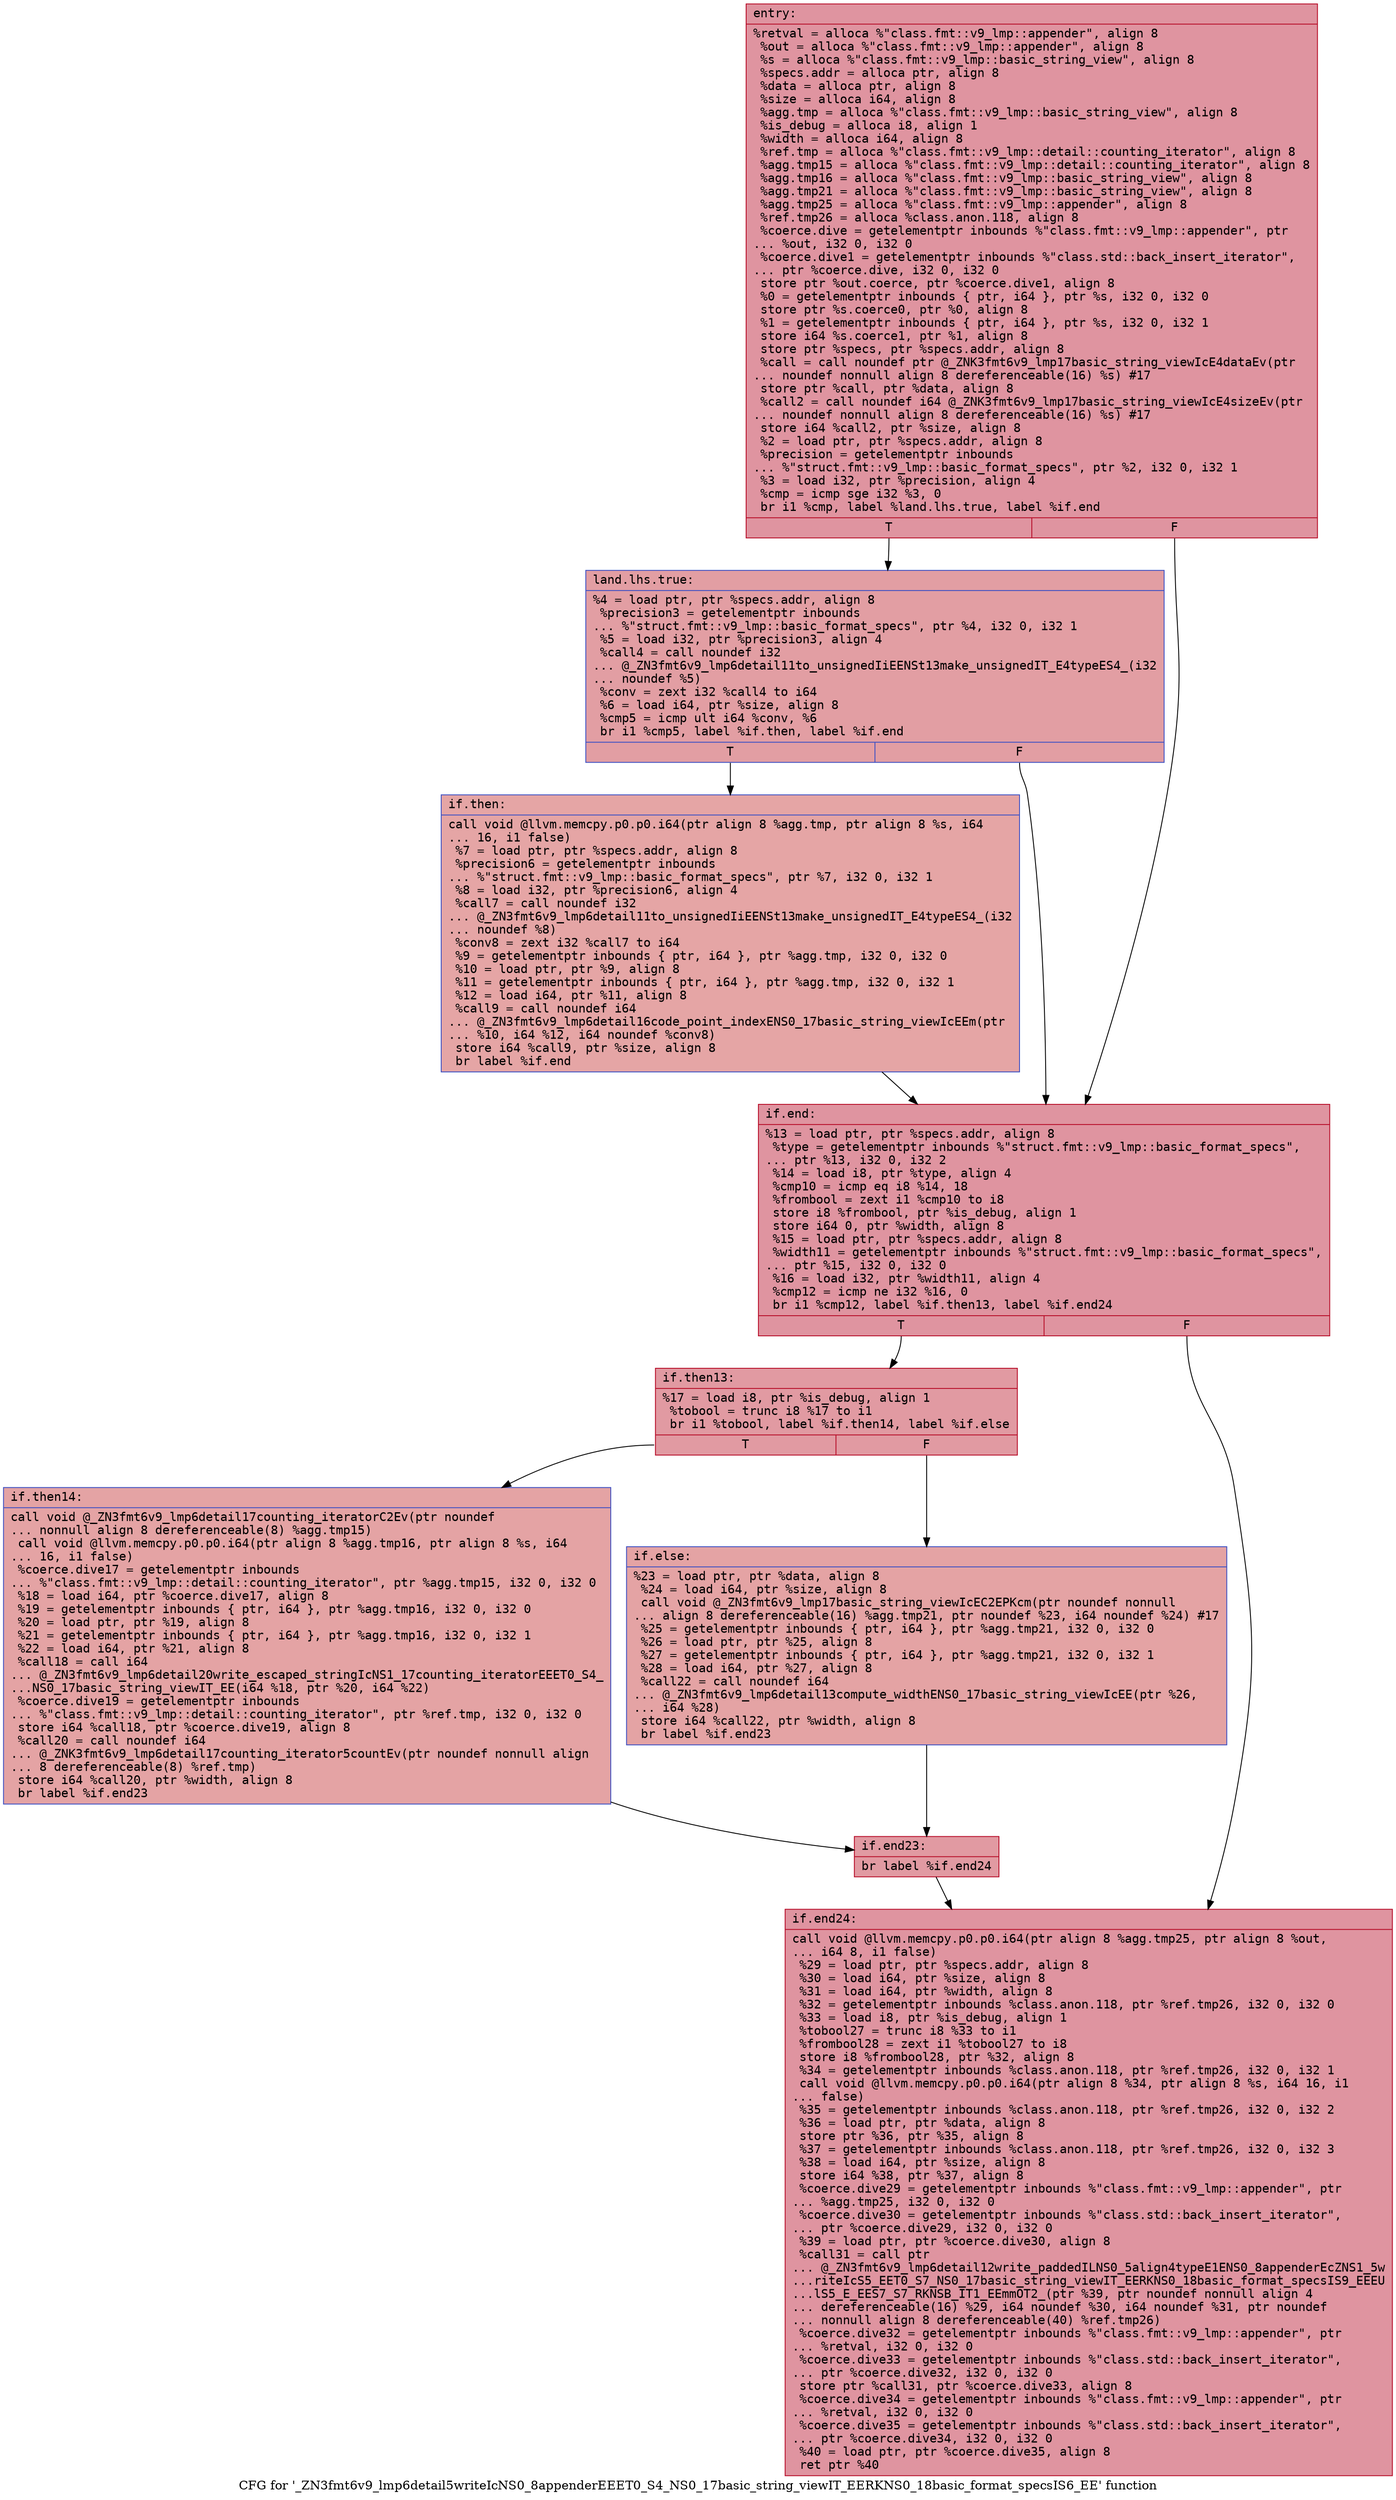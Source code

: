 digraph "CFG for '_ZN3fmt6v9_lmp6detail5writeIcNS0_8appenderEEET0_S4_NS0_17basic_string_viewIT_EERKNS0_18basic_format_specsIS6_EE' function" {
	label="CFG for '_ZN3fmt6v9_lmp6detail5writeIcNS0_8appenderEEET0_S4_NS0_17basic_string_viewIT_EERKNS0_18basic_format_specsIS6_EE' function";

	Node0x55fec36b52c0 [shape=record,color="#b70d28ff", style=filled, fillcolor="#b70d2870" fontname="Courier",label="{entry:\l|  %retval = alloca %\"class.fmt::v9_lmp::appender\", align 8\l  %out = alloca %\"class.fmt::v9_lmp::appender\", align 8\l  %s = alloca %\"class.fmt::v9_lmp::basic_string_view\", align 8\l  %specs.addr = alloca ptr, align 8\l  %data = alloca ptr, align 8\l  %size = alloca i64, align 8\l  %agg.tmp = alloca %\"class.fmt::v9_lmp::basic_string_view\", align 8\l  %is_debug = alloca i8, align 1\l  %width = alloca i64, align 8\l  %ref.tmp = alloca %\"class.fmt::v9_lmp::detail::counting_iterator\", align 8\l  %agg.tmp15 = alloca %\"class.fmt::v9_lmp::detail::counting_iterator\", align 8\l  %agg.tmp16 = alloca %\"class.fmt::v9_lmp::basic_string_view\", align 8\l  %agg.tmp21 = alloca %\"class.fmt::v9_lmp::basic_string_view\", align 8\l  %agg.tmp25 = alloca %\"class.fmt::v9_lmp::appender\", align 8\l  %ref.tmp26 = alloca %class.anon.118, align 8\l  %coerce.dive = getelementptr inbounds %\"class.fmt::v9_lmp::appender\", ptr\l... %out, i32 0, i32 0\l  %coerce.dive1 = getelementptr inbounds %\"class.std::back_insert_iterator\",\l... ptr %coerce.dive, i32 0, i32 0\l  store ptr %out.coerce, ptr %coerce.dive1, align 8\l  %0 = getelementptr inbounds \{ ptr, i64 \}, ptr %s, i32 0, i32 0\l  store ptr %s.coerce0, ptr %0, align 8\l  %1 = getelementptr inbounds \{ ptr, i64 \}, ptr %s, i32 0, i32 1\l  store i64 %s.coerce1, ptr %1, align 8\l  store ptr %specs, ptr %specs.addr, align 8\l  %call = call noundef ptr @_ZNK3fmt6v9_lmp17basic_string_viewIcE4dataEv(ptr\l... noundef nonnull align 8 dereferenceable(16) %s) #17\l  store ptr %call, ptr %data, align 8\l  %call2 = call noundef i64 @_ZNK3fmt6v9_lmp17basic_string_viewIcE4sizeEv(ptr\l... noundef nonnull align 8 dereferenceable(16) %s) #17\l  store i64 %call2, ptr %size, align 8\l  %2 = load ptr, ptr %specs.addr, align 8\l  %precision = getelementptr inbounds\l... %\"struct.fmt::v9_lmp::basic_format_specs\", ptr %2, i32 0, i32 1\l  %3 = load i32, ptr %precision, align 4\l  %cmp = icmp sge i32 %3, 0\l  br i1 %cmp, label %land.lhs.true, label %if.end\l|{<s0>T|<s1>F}}"];
	Node0x55fec36b52c0:s0 -> Node0x55fec36b5730[tooltip="entry -> land.lhs.true\nProbability 50.00%" ];
	Node0x55fec36b52c0:s1 -> Node0x55fec36b6a90[tooltip="entry -> if.end\nProbability 50.00%" ];
	Node0x55fec36b5730 [shape=record,color="#3d50c3ff", style=filled, fillcolor="#be242e70" fontname="Courier",label="{land.lhs.true:\l|  %4 = load ptr, ptr %specs.addr, align 8\l  %precision3 = getelementptr inbounds\l... %\"struct.fmt::v9_lmp::basic_format_specs\", ptr %4, i32 0, i32 1\l  %5 = load i32, ptr %precision3, align 4\l  %call4 = call noundef i32\l... @_ZN3fmt6v9_lmp6detail11to_unsignedIiEENSt13make_unsignedIT_E4typeES4_(i32\l... noundef %5)\l  %conv = zext i32 %call4 to i64\l  %6 = load i64, ptr %size, align 8\l  %cmp5 = icmp ult i64 %conv, %6\l  br i1 %cmp5, label %if.then, label %if.end\l|{<s0>T|<s1>F}}"];
	Node0x55fec36b5730:s0 -> Node0x55fec36b6d80[tooltip="land.lhs.true -> if.then\nProbability 50.00%" ];
	Node0x55fec36b5730:s1 -> Node0x55fec36b6a90[tooltip="land.lhs.true -> if.end\nProbability 50.00%" ];
	Node0x55fec36b6d80 [shape=record,color="#3d50c3ff", style=filled, fillcolor="#c5333470" fontname="Courier",label="{if.then:\l|  call void @llvm.memcpy.p0.p0.i64(ptr align 8 %agg.tmp, ptr align 8 %s, i64\l... 16, i1 false)\l  %7 = load ptr, ptr %specs.addr, align 8\l  %precision6 = getelementptr inbounds\l... %\"struct.fmt::v9_lmp::basic_format_specs\", ptr %7, i32 0, i32 1\l  %8 = load i32, ptr %precision6, align 4\l  %call7 = call noundef i32\l... @_ZN3fmt6v9_lmp6detail11to_unsignedIiEENSt13make_unsignedIT_E4typeES4_(i32\l... noundef %8)\l  %conv8 = zext i32 %call7 to i64\l  %9 = getelementptr inbounds \{ ptr, i64 \}, ptr %agg.tmp, i32 0, i32 0\l  %10 = load ptr, ptr %9, align 8\l  %11 = getelementptr inbounds \{ ptr, i64 \}, ptr %agg.tmp, i32 0, i32 1\l  %12 = load i64, ptr %11, align 8\l  %call9 = call noundef i64\l... @_ZN3fmt6v9_lmp6detail16code_point_indexENS0_17basic_string_viewIcEEm(ptr\l... %10, i64 %12, i64 noundef %conv8)\l  store i64 %call9, ptr %size, align 8\l  br label %if.end\l}"];
	Node0x55fec36b6d80 -> Node0x55fec36b6a90[tooltip="if.then -> if.end\nProbability 100.00%" ];
	Node0x55fec36b6a90 [shape=record,color="#b70d28ff", style=filled, fillcolor="#b70d2870" fontname="Courier",label="{if.end:\l|  %13 = load ptr, ptr %specs.addr, align 8\l  %type = getelementptr inbounds %\"struct.fmt::v9_lmp::basic_format_specs\",\l... ptr %13, i32 0, i32 2\l  %14 = load i8, ptr %type, align 4\l  %cmp10 = icmp eq i8 %14, 18\l  %frombool = zext i1 %cmp10 to i8\l  store i8 %frombool, ptr %is_debug, align 1\l  store i64 0, ptr %width, align 8\l  %15 = load ptr, ptr %specs.addr, align 8\l  %width11 = getelementptr inbounds %\"struct.fmt::v9_lmp::basic_format_specs\",\l... ptr %15, i32 0, i32 0\l  %16 = load i32, ptr %width11, align 4\l  %cmp12 = icmp ne i32 %16, 0\l  br i1 %cmp12, label %if.then13, label %if.end24\l|{<s0>T|<s1>F}}"];
	Node0x55fec36b6a90:s0 -> Node0x55fec36b74b0[tooltip="if.end -> if.then13\nProbability 62.50%" ];
	Node0x55fec36b6a90:s1 -> Node0x55fec36b8150[tooltip="if.end -> if.end24\nProbability 37.50%" ];
	Node0x55fec36b74b0 [shape=record,color="#b70d28ff", style=filled, fillcolor="#bb1b2c70" fontname="Courier",label="{if.then13:\l|  %17 = load i8, ptr %is_debug, align 1\l  %tobool = trunc i8 %17 to i1\l  br i1 %tobool, label %if.then14, label %if.else\l|{<s0>T|<s1>F}}"];
	Node0x55fec36b74b0:s0 -> Node0x55fec36b8390[tooltip="if.then13 -> if.then14\nProbability 50.00%" ];
	Node0x55fec36b74b0:s1 -> Node0x55fec36b8410[tooltip="if.then13 -> if.else\nProbability 50.00%" ];
	Node0x55fec36b8390 [shape=record,color="#3d50c3ff", style=filled, fillcolor="#c32e3170" fontname="Courier",label="{if.then14:\l|  call void @_ZN3fmt6v9_lmp6detail17counting_iteratorC2Ev(ptr noundef\l... nonnull align 8 dereferenceable(8) %agg.tmp15)\l  call void @llvm.memcpy.p0.p0.i64(ptr align 8 %agg.tmp16, ptr align 8 %s, i64\l... 16, i1 false)\l  %coerce.dive17 = getelementptr inbounds\l... %\"class.fmt::v9_lmp::detail::counting_iterator\", ptr %agg.tmp15, i32 0, i32 0\l  %18 = load i64, ptr %coerce.dive17, align 8\l  %19 = getelementptr inbounds \{ ptr, i64 \}, ptr %agg.tmp16, i32 0, i32 0\l  %20 = load ptr, ptr %19, align 8\l  %21 = getelementptr inbounds \{ ptr, i64 \}, ptr %agg.tmp16, i32 0, i32 1\l  %22 = load i64, ptr %21, align 8\l  %call18 = call i64\l... @_ZN3fmt6v9_lmp6detail20write_escaped_stringIcNS1_17counting_iteratorEEET0_S4_\l...NS0_17basic_string_viewIT_EE(i64 %18, ptr %20, i64 %22)\l  %coerce.dive19 = getelementptr inbounds\l... %\"class.fmt::v9_lmp::detail::counting_iterator\", ptr %ref.tmp, i32 0, i32 0\l  store i64 %call18, ptr %coerce.dive19, align 8\l  %call20 = call noundef i64\l... @_ZNK3fmt6v9_lmp6detail17counting_iterator5countEv(ptr noundef nonnull align\l... 8 dereferenceable(8) %ref.tmp)\l  store i64 %call20, ptr %width, align 8\l  br label %if.end23\l}"];
	Node0x55fec36b8390 -> Node0x55fec36b69d0[tooltip="if.then14 -> if.end23\nProbability 100.00%" ];
	Node0x55fec36b8410 [shape=record,color="#3d50c3ff", style=filled, fillcolor="#c32e3170" fontname="Courier",label="{if.else:\l|  %23 = load ptr, ptr %data, align 8\l  %24 = load i64, ptr %size, align 8\l  call void @_ZN3fmt6v9_lmp17basic_string_viewIcEC2EPKcm(ptr noundef nonnull\l... align 8 dereferenceable(16) %agg.tmp21, ptr noundef %23, i64 noundef %24) #17\l  %25 = getelementptr inbounds \{ ptr, i64 \}, ptr %agg.tmp21, i32 0, i32 0\l  %26 = load ptr, ptr %25, align 8\l  %27 = getelementptr inbounds \{ ptr, i64 \}, ptr %agg.tmp21, i32 0, i32 1\l  %28 = load i64, ptr %27, align 8\l  %call22 = call noundef i64\l... @_ZN3fmt6v9_lmp6detail13compute_widthENS0_17basic_string_viewIcEE(ptr %26,\l... i64 %28)\l  store i64 %call22, ptr %width, align 8\l  br label %if.end23\l}"];
	Node0x55fec36b8410 -> Node0x55fec36b69d0[tooltip="if.else -> if.end23\nProbability 100.00%" ];
	Node0x55fec36b69d0 [shape=record,color="#b70d28ff", style=filled, fillcolor="#bb1b2c70" fontname="Courier",label="{if.end23:\l|  br label %if.end24\l}"];
	Node0x55fec36b69d0 -> Node0x55fec36b8150[tooltip="if.end23 -> if.end24\nProbability 100.00%" ];
	Node0x55fec36b8150 [shape=record,color="#b70d28ff", style=filled, fillcolor="#b70d2870" fontname="Courier",label="{if.end24:\l|  call void @llvm.memcpy.p0.p0.i64(ptr align 8 %agg.tmp25, ptr align 8 %out,\l... i64 8, i1 false)\l  %29 = load ptr, ptr %specs.addr, align 8\l  %30 = load i64, ptr %size, align 8\l  %31 = load i64, ptr %width, align 8\l  %32 = getelementptr inbounds %class.anon.118, ptr %ref.tmp26, i32 0, i32 0\l  %33 = load i8, ptr %is_debug, align 1\l  %tobool27 = trunc i8 %33 to i1\l  %frombool28 = zext i1 %tobool27 to i8\l  store i8 %frombool28, ptr %32, align 8\l  %34 = getelementptr inbounds %class.anon.118, ptr %ref.tmp26, i32 0, i32 1\l  call void @llvm.memcpy.p0.p0.i64(ptr align 8 %34, ptr align 8 %s, i64 16, i1\l... false)\l  %35 = getelementptr inbounds %class.anon.118, ptr %ref.tmp26, i32 0, i32 2\l  %36 = load ptr, ptr %data, align 8\l  store ptr %36, ptr %35, align 8\l  %37 = getelementptr inbounds %class.anon.118, ptr %ref.tmp26, i32 0, i32 3\l  %38 = load i64, ptr %size, align 8\l  store i64 %38, ptr %37, align 8\l  %coerce.dive29 = getelementptr inbounds %\"class.fmt::v9_lmp::appender\", ptr\l... %agg.tmp25, i32 0, i32 0\l  %coerce.dive30 = getelementptr inbounds %\"class.std::back_insert_iterator\",\l... ptr %coerce.dive29, i32 0, i32 0\l  %39 = load ptr, ptr %coerce.dive30, align 8\l  %call31 = call ptr\l... @_ZN3fmt6v9_lmp6detail12write_paddedILNS0_5align4typeE1ENS0_8appenderEcZNS1_5w\l...riteIcS5_EET0_S7_NS0_17basic_string_viewIT_EERKNS0_18basic_format_specsIS9_EEEU\l...lS5_E_EES7_S7_RKNSB_IT1_EEmmOT2_(ptr %39, ptr noundef nonnull align 4\l... dereferenceable(16) %29, i64 noundef %30, i64 noundef %31, ptr noundef\l... nonnull align 8 dereferenceable(40) %ref.tmp26)\l  %coerce.dive32 = getelementptr inbounds %\"class.fmt::v9_lmp::appender\", ptr\l... %retval, i32 0, i32 0\l  %coerce.dive33 = getelementptr inbounds %\"class.std::back_insert_iterator\",\l... ptr %coerce.dive32, i32 0, i32 0\l  store ptr %call31, ptr %coerce.dive33, align 8\l  %coerce.dive34 = getelementptr inbounds %\"class.fmt::v9_lmp::appender\", ptr\l... %retval, i32 0, i32 0\l  %coerce.dive35 = getelementptr inbounds %\"class.std::back_insert_iterator\",\l... ptr %coerce.dive34, i32 0, i32 0\l  %40 = load ptr, ptr %coerce.dive35, align 8\l  ret ptr %40\l}"];
}
